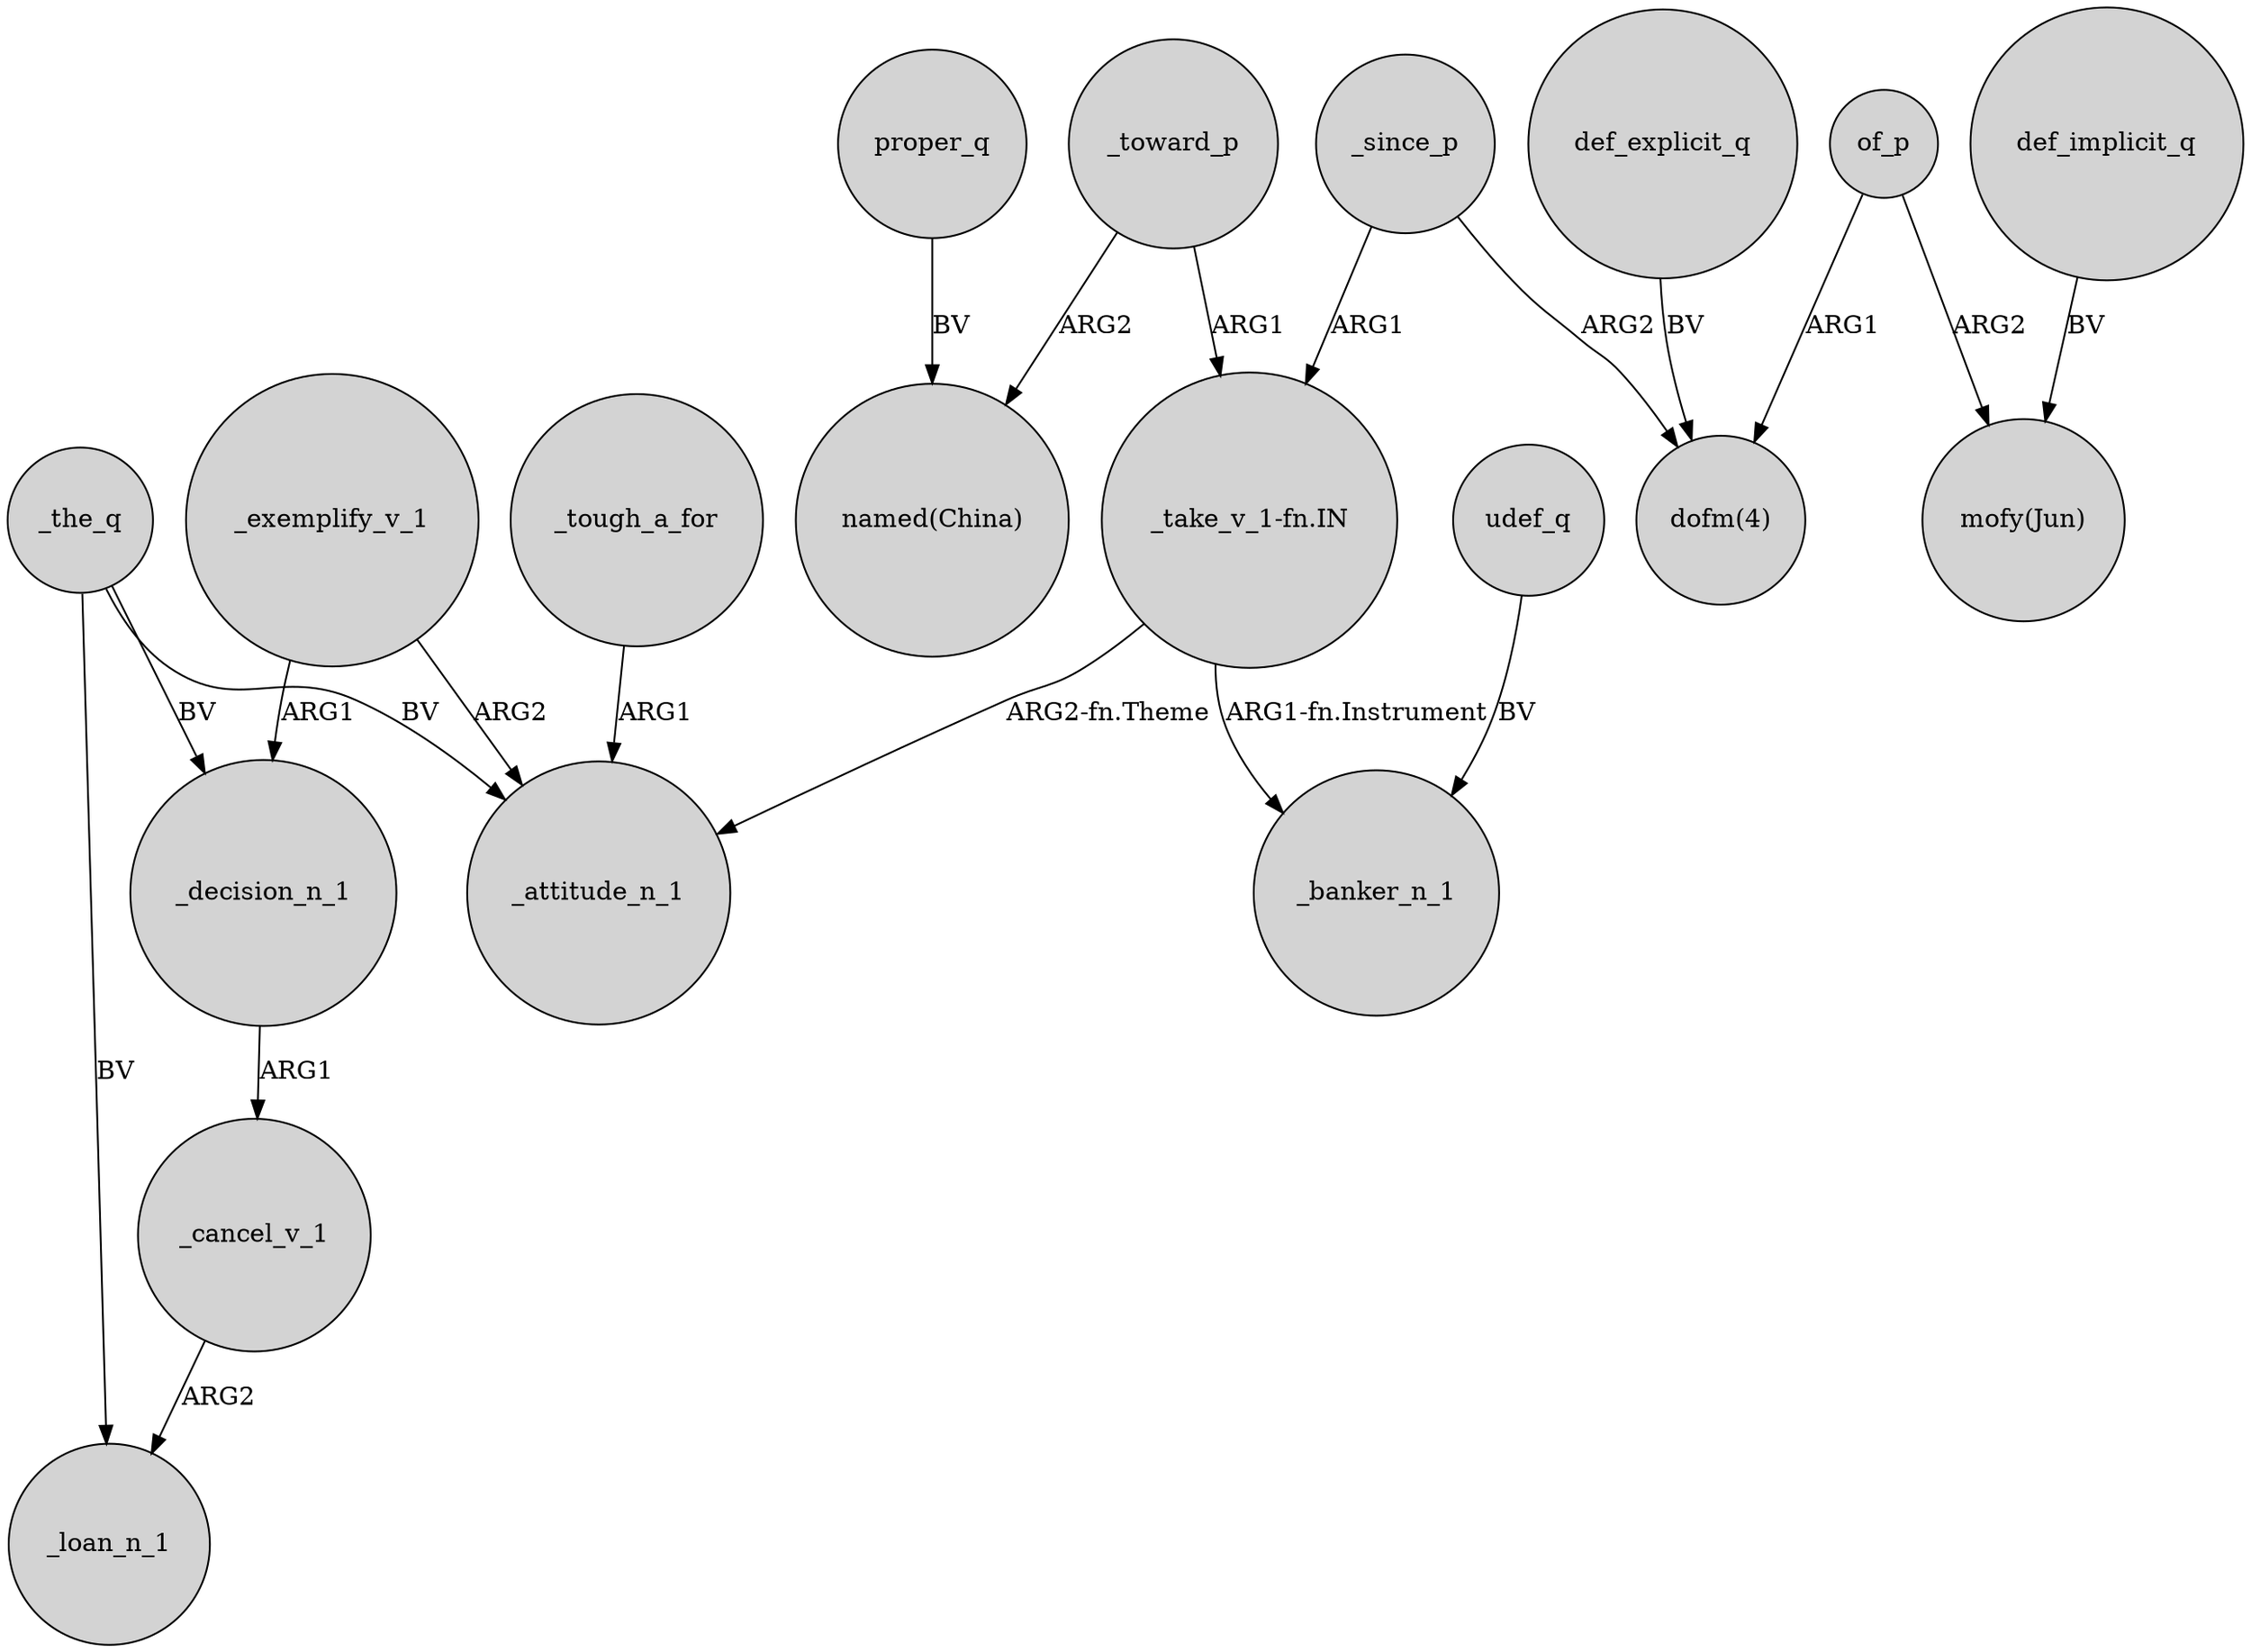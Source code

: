 digraph {
	node [shape=circle style=filled]
	_cancel_v_1 -> _loan_n_1 [label=ARG2]
	"_take_v_1-fn.IN" -> _attitude_n_1 [label="ARG2-fn.Theme"]
	_decision_n_1 -> _cancel_v_1 [label=ARG1]
	"_take_v_1-fn.IN" -> _banker_n_1 [label="ARG1-fn.Instrument"]
	def_explicit_q -> "dofm(4)" [label=BV]
	of_p -> "mofy(Jun)" [label=ARG2]
	_the_q -> _attitude_n_1 [label=BV]
	_exemplify_v_1 -> _attitude_n_1 [label=ARG2]
	_the_q -> _decision_n_1 [label=BV]
	_exemplify_v_1 -> _decision_n_1 [label=ARG1]
	_toward_p -> "_take_v_1-fn.IN" [label=ARG1]
	_toward_p -> "named(China)" [label=ARG2]
	def_implicit_q -> "mofy(Jun)" [label=BV]
	_the_q -> _loan_n_1 [label=BV]
	udef_q -> _banker_n_1 [label=BV]
	_since_p -> "_take_v_1-fn.IN" [label=ARG1]
	_since_p -> "dofm(4)" [label=ARG2]
	proper_q -> "named(China)" [label=BV]
	of_p -> "dofm(4)" [label=ARG1]
	_tough_a_for -> _attitude_n_1 [label=ARG1]
}
